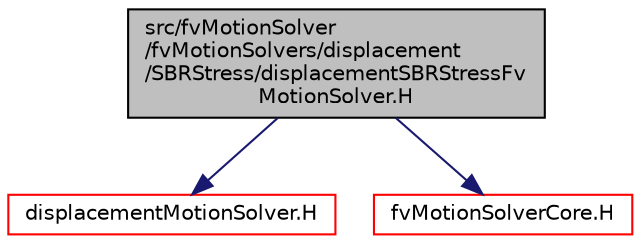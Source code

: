 digraph "src/fvMotionSolver/fvMotionSolvers/displacement/SBRStress/displacementSBRStressFvMotionSolver.H"
{
  bgcolor="transparent";
  edge [fontname="Helvetica",fontsize="10",labelfontname="Helvetica",labelfontsize="10"];
  node [fontname="Helvetica",fontsize="10",shape=record];
  Node0 [label="src/fvMotionSolver\l/fvMotionSolvers/displacement\l/SBRStress/displacementSBRStressFv\lMotionSolver.H",height=0.2,width=0.4,color="black", fillcolor="grey75", style="filled", fontcolor="black"];
  Node0 -> Node1 [color="midnightblue",fontsize="10",style="solid",fontname="Helvetica"];
  Node1 [label="displacementMotionSolver.H",height=0.2,width=0.4,color="red",URL="$a00629.html"];
  Node0 -> Node298 [color="midnightblue",fontsize="10",style="solid",fontname="Helvetica"];
  Node298 [label="fvMotionSolverCore.H",height=0.2,width=0.4,color="red",URL="$a05063.html"];
}
